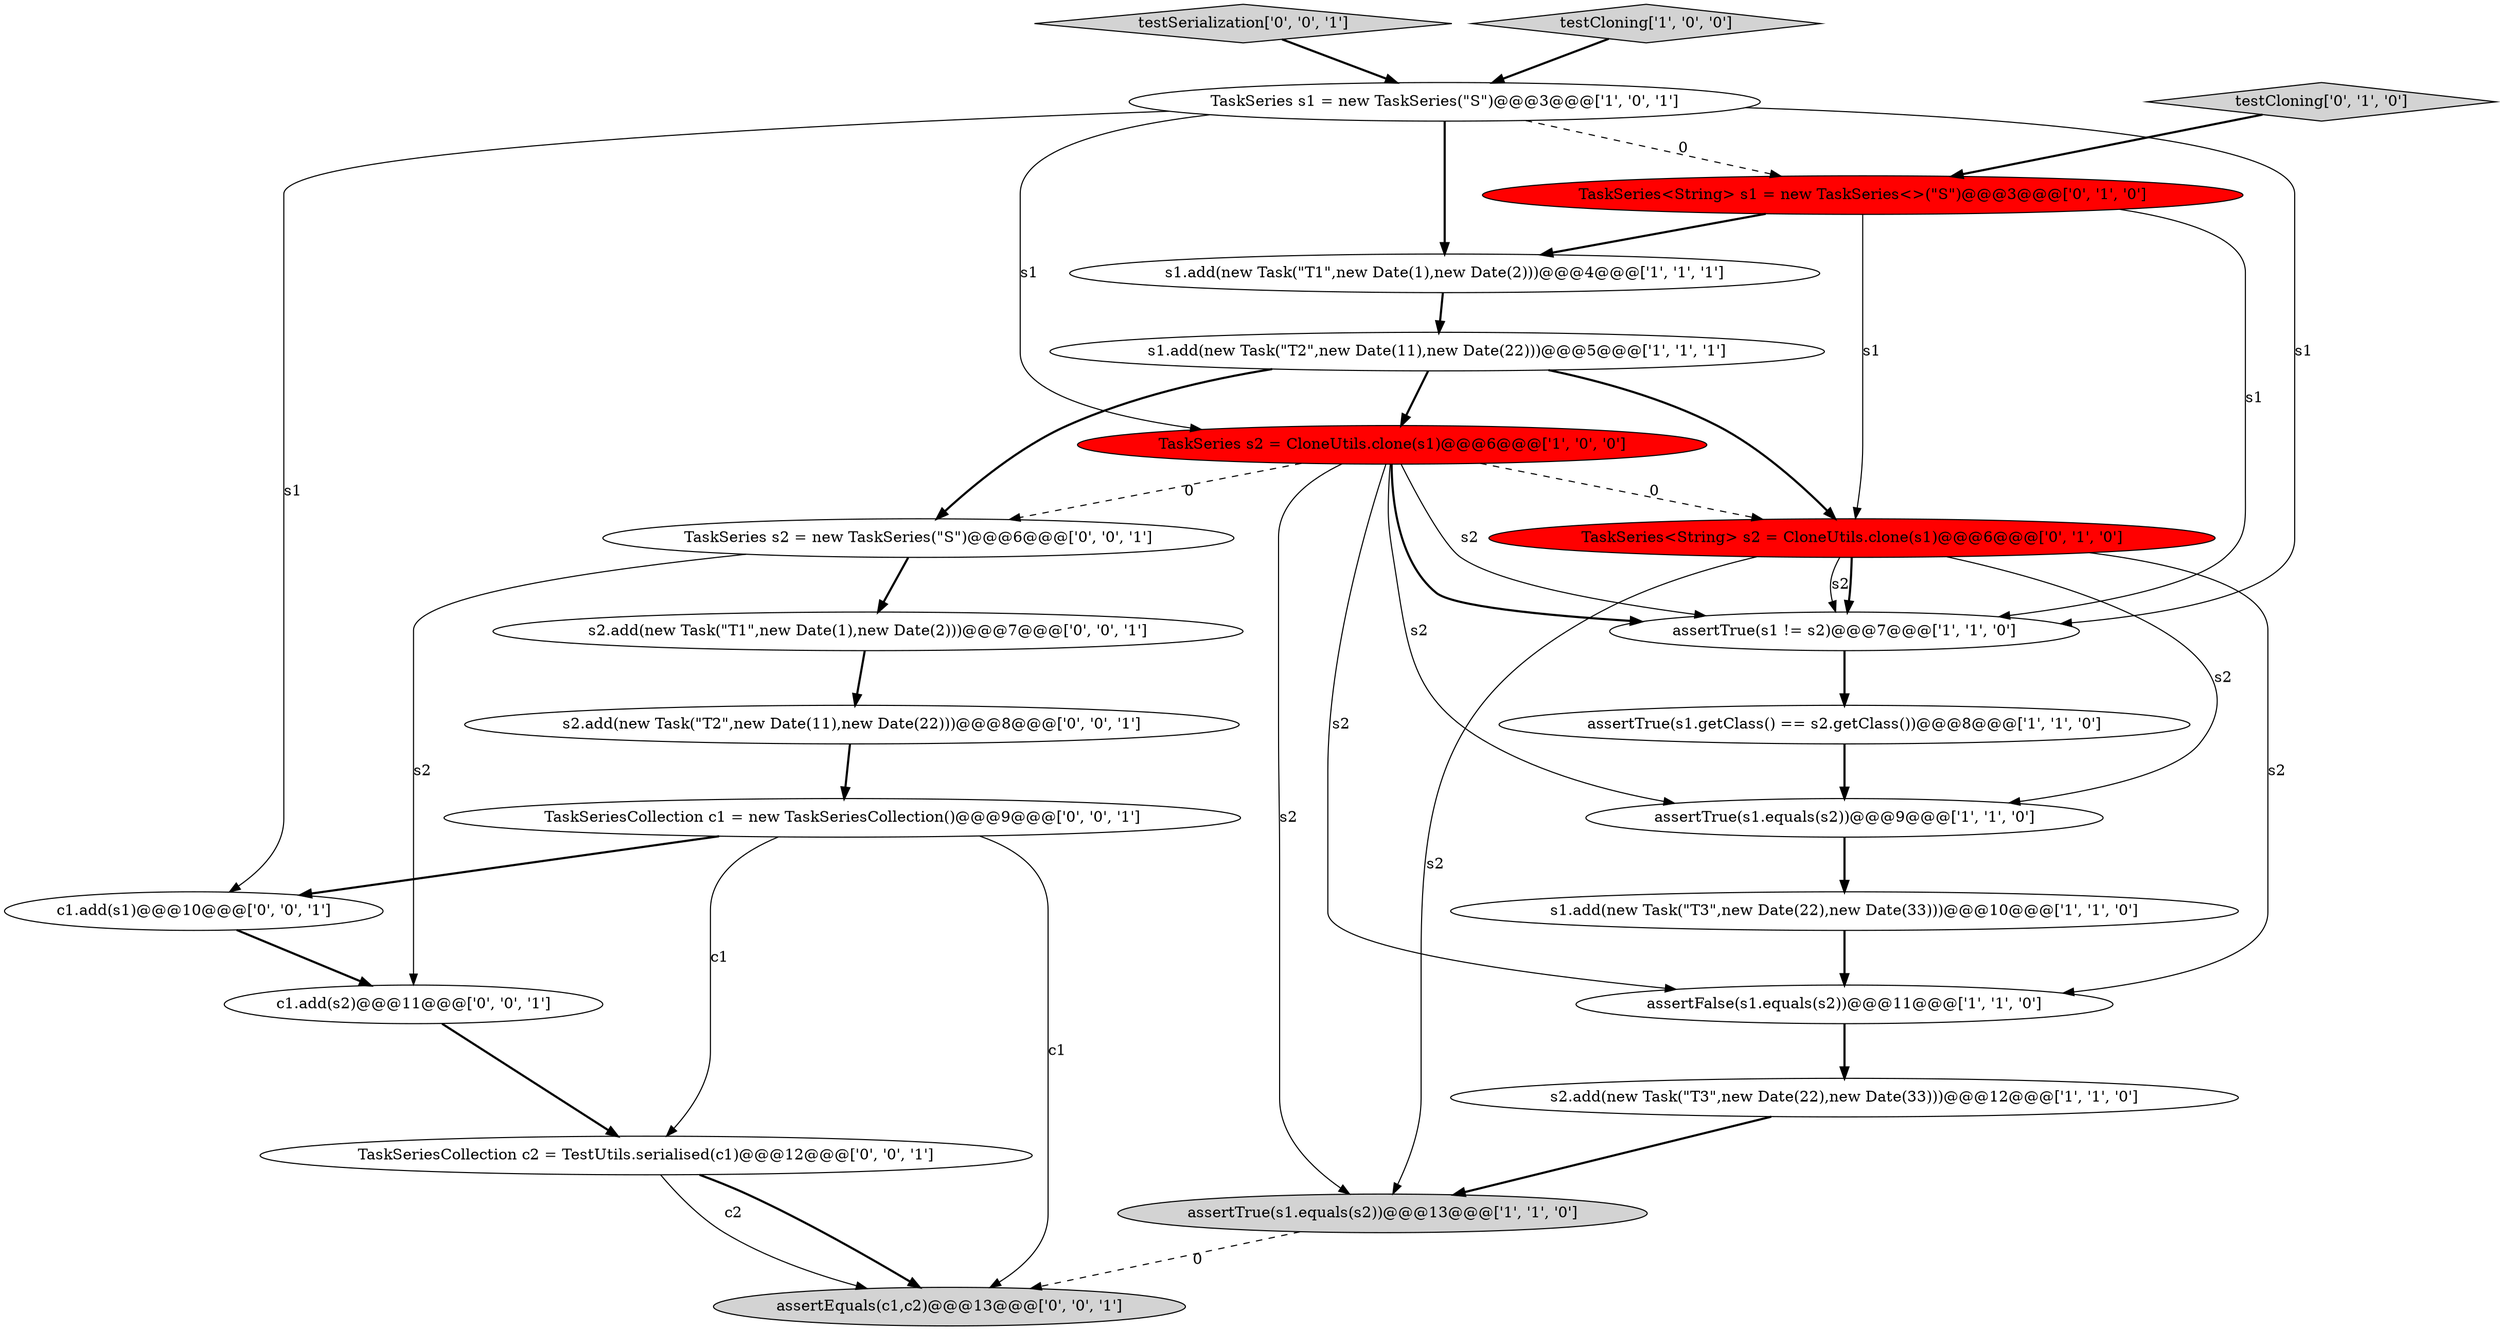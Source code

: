 digraph {
0 [style = filled, label = "TaskSeries s1 = new TaskSeries(\"S\")@@@3@@@['1', '0', '1']", fillcolor = white, shape = ellipse image = "AAA0AAABBB1BBB"];
6 [style = filled, label = "assertTrue(s1.getClass() == s2.getClass())@@@8@@@['1', '1', '0']", fillcolor = white, shape = ellipse image = "AAA0AAABBB1BBB"];
13 [style = filled, label = "TaskSeries<String> s1 = new TaskSeries<>(\"S\")@@@3@@@['0', '1', '0']", fillcolor = red, shape = ellipse image = "AAA1AAABBB2BBB"];
18 [style = filled, label = "testSerialization['0', '0', '1']", fillcolor = lightgray, shape = diamond image = "AAA0AAABBB3BBB"];
15 [style = filled, label = "s2.add(new Task(\"T2\",new Date(11),new Date(22)))@@@8@@@['0', '0', '1']", fillcolor = white, shape = ellipse image = "AAA0AAABBB3BBB"];
19 [style = filled, label = "assertEquals(c1,c2)@@@13@@@['0', '0', '1']", fillcolor = lightgray, shape = ellipse image = "AAA0AAABBB3BBB"];
23 [style = filled, label = "s2.add(new Task(\"T1\",new Date(1),new Date(2)))@@@7@@@['0', '0', '1']", fillcolor = white, shape = ellipse image = "AAA0AAABBB3BBB"];
21 [style = filled, label = "TaskSeries s2 = new TaskSeries(\"S\")@@@6@@@['0', '0', '1']", fillcolor = white, shape = ellipse image = "AAA0AAABBB3BBB"];
17 [style = filled, label = "TaskSeriesCollection c1 = new TaskSeriesCollection()@@@9@@@['0', '0', '1']", fillcolor = white, shape = ellipse image = "AAA0AAABBB3BBB"];
20 [style = filled, label = "c1.add(s2)@@@11@@@['0', '0', '1']", fillcolor = white, shape = ellipse image = "AAA0AAABBB3BBB"];
22 [style = filled, label = "TaskSeriesCollection c2 = TestUtils.serialised(c1)@@@12@@@['0', '0', '1']", fillcolor = white, shape = ellipse image = "AAA0AAABBB3BBB"];
10 [style = filled, label = "s2.add(new Task(\"T3\",new Date(22),new Date(33)))@@@12@@@['1', '1', '0']", fillcolor = white, shape = ellipse image = "AAA0AAABBB1BBB"];
9 [style = filled, label = "assertTrue(s1.equals(s2))@@@9@@@['1', '1', '0']", fillcolor = white, shape = ellipse image = "AAA0AAABBB1BBB"];
11 [style = filled, label = "s1.add(new Task(\"T2\",new Date(11),new Date(22)))@@@5@@@['1', '1', '1']", fillcolor = white, shape = ellipse image = "AAA0AAABBB1BBB"];
1 [style = filled, label = "s1.add(new Task(\"T1\",new Date(1),new Date(2)))@@@4@@@['1', '1', '1']", fillcolor = white, shape = ellipse image = "AAA0AAABBB1BBB"];
2 [style = filled, label = "assertTrue(s1.equals(s2))@@@13@@@['1', '1', '0']", fillcolor = lightgray, shape = ellipse image = "AAA0AAABBB1BBB"];
5 [style = filled, label = "testCloning['1', '0', '0']", fillcolor = lightgray, shape = diamond image = "AAA0AAABBB1BBB"];
3 [style = filled, label = "TaskSeries s2 = CloneUtils.clone(s1)@@@6@@@['1', '0', '0']", fillcolor = red, shape = ellipse image = "AAA1AAABBB1BBB"];
16 [style = filled, label = "c1.add(s1)@@@10@@@['0', '0', '1']", fillcolor = white, shape = ellipse image = "AAA0AAABBB3BBB"];
7 [style = filled, label = "assertFalse(s1.equals(s2))@@@11@@@['1', '1', '0']", fillcolor = white, shape = ellipse image = "AAA0AAABBB1BBB"];
14 [style = filled, label = "TaskSeries<String> s2 = CloneUtils.clone(s1)@@@6@@@['0', '1', '0']", fillcolor = red, shape = ellipse image = "AAA1AAABBB2BBB"];
4 [style = filled, label = "s1.add(new Task(\"T3\",new Date(22),new Date(33)))@@@10@@@['1', '1', '0']", fillcolor = white, shape = ellipse image = "AAA0AAABBB1BBB"];
8 [style = filled, label = "assertTrue(s1 != s2)@@@7@@@['1', '1', '0']", fillcolor = white, shape = ellipse image = "AAA0AAABBB1BBB"];
12 [style = filled, label = "testCloning['0', '1', '0']", fillcolor = lightgray, shape = diamond image = "AAA0AAABBB2BBB"];
3->9 [style = solid, label="s2"];
3->2 [style = solid, label="s2"];
21->20 [style = solid, label="s2"];
2->19 [style = dashed, label="0"];
22->19 [style = bold, label=""];
11->14 [style = bold, label=""];
7->10 [style = bold, label=""];
3->21 [style = dashed, label="0"];
17->19 [style = solid, label="c1"];
9->4 [style = bold, label=""];
11->21 [style = bold, label=""];
23->15 [style = bold, label=""];
13->8 [style = solid, label="s1"];
0->3 [style = solid, label="s1"];
17->22 [style = solid, label="c1"];
22->19 [style = solid, label="c2"];
14->9 [style = solid, label="s2"];
8->6 [style = bold, label=""];
14->8 [style = solid, label="s2"];
14->7 [style = solid, label="s2"];
13->1 [style = bold, label=""];
4->7 [style = bold, label=""];
1->11 [style = bold, label=""];
20->22 [style = bold, label=""];
0->8 [style = solid, label="s1"];
0->16 [style = solid, label="s1"];
12->13 [style = bold, label=""];
15->17 [style = bold, label=""];
5->0 [style = bold, label=""];
3->7 [style = solid, label="s2"];
11->3 [style = bold, label=""];
0->1 [style = bold, label=""];
3->8 [style = bold, label=""];
0->13 [style = dashed, label="0"];
14->2 [style = solid, label="s2"];
3->8 [style = solid, label="s2"];
10->2 [style = bold, label=""];
14->8 [style = bold, label=""];
6->9 [style = bold, label=""];
3->14 [style = dashed, label="0"];
16->20 [style = bold, label=""];
13->14 [style = solid, label="s1"];
18->0 [style = bold, label=""];
17->16 [style = bold, label=""];
21->23 [style = bold, label=""];
}

